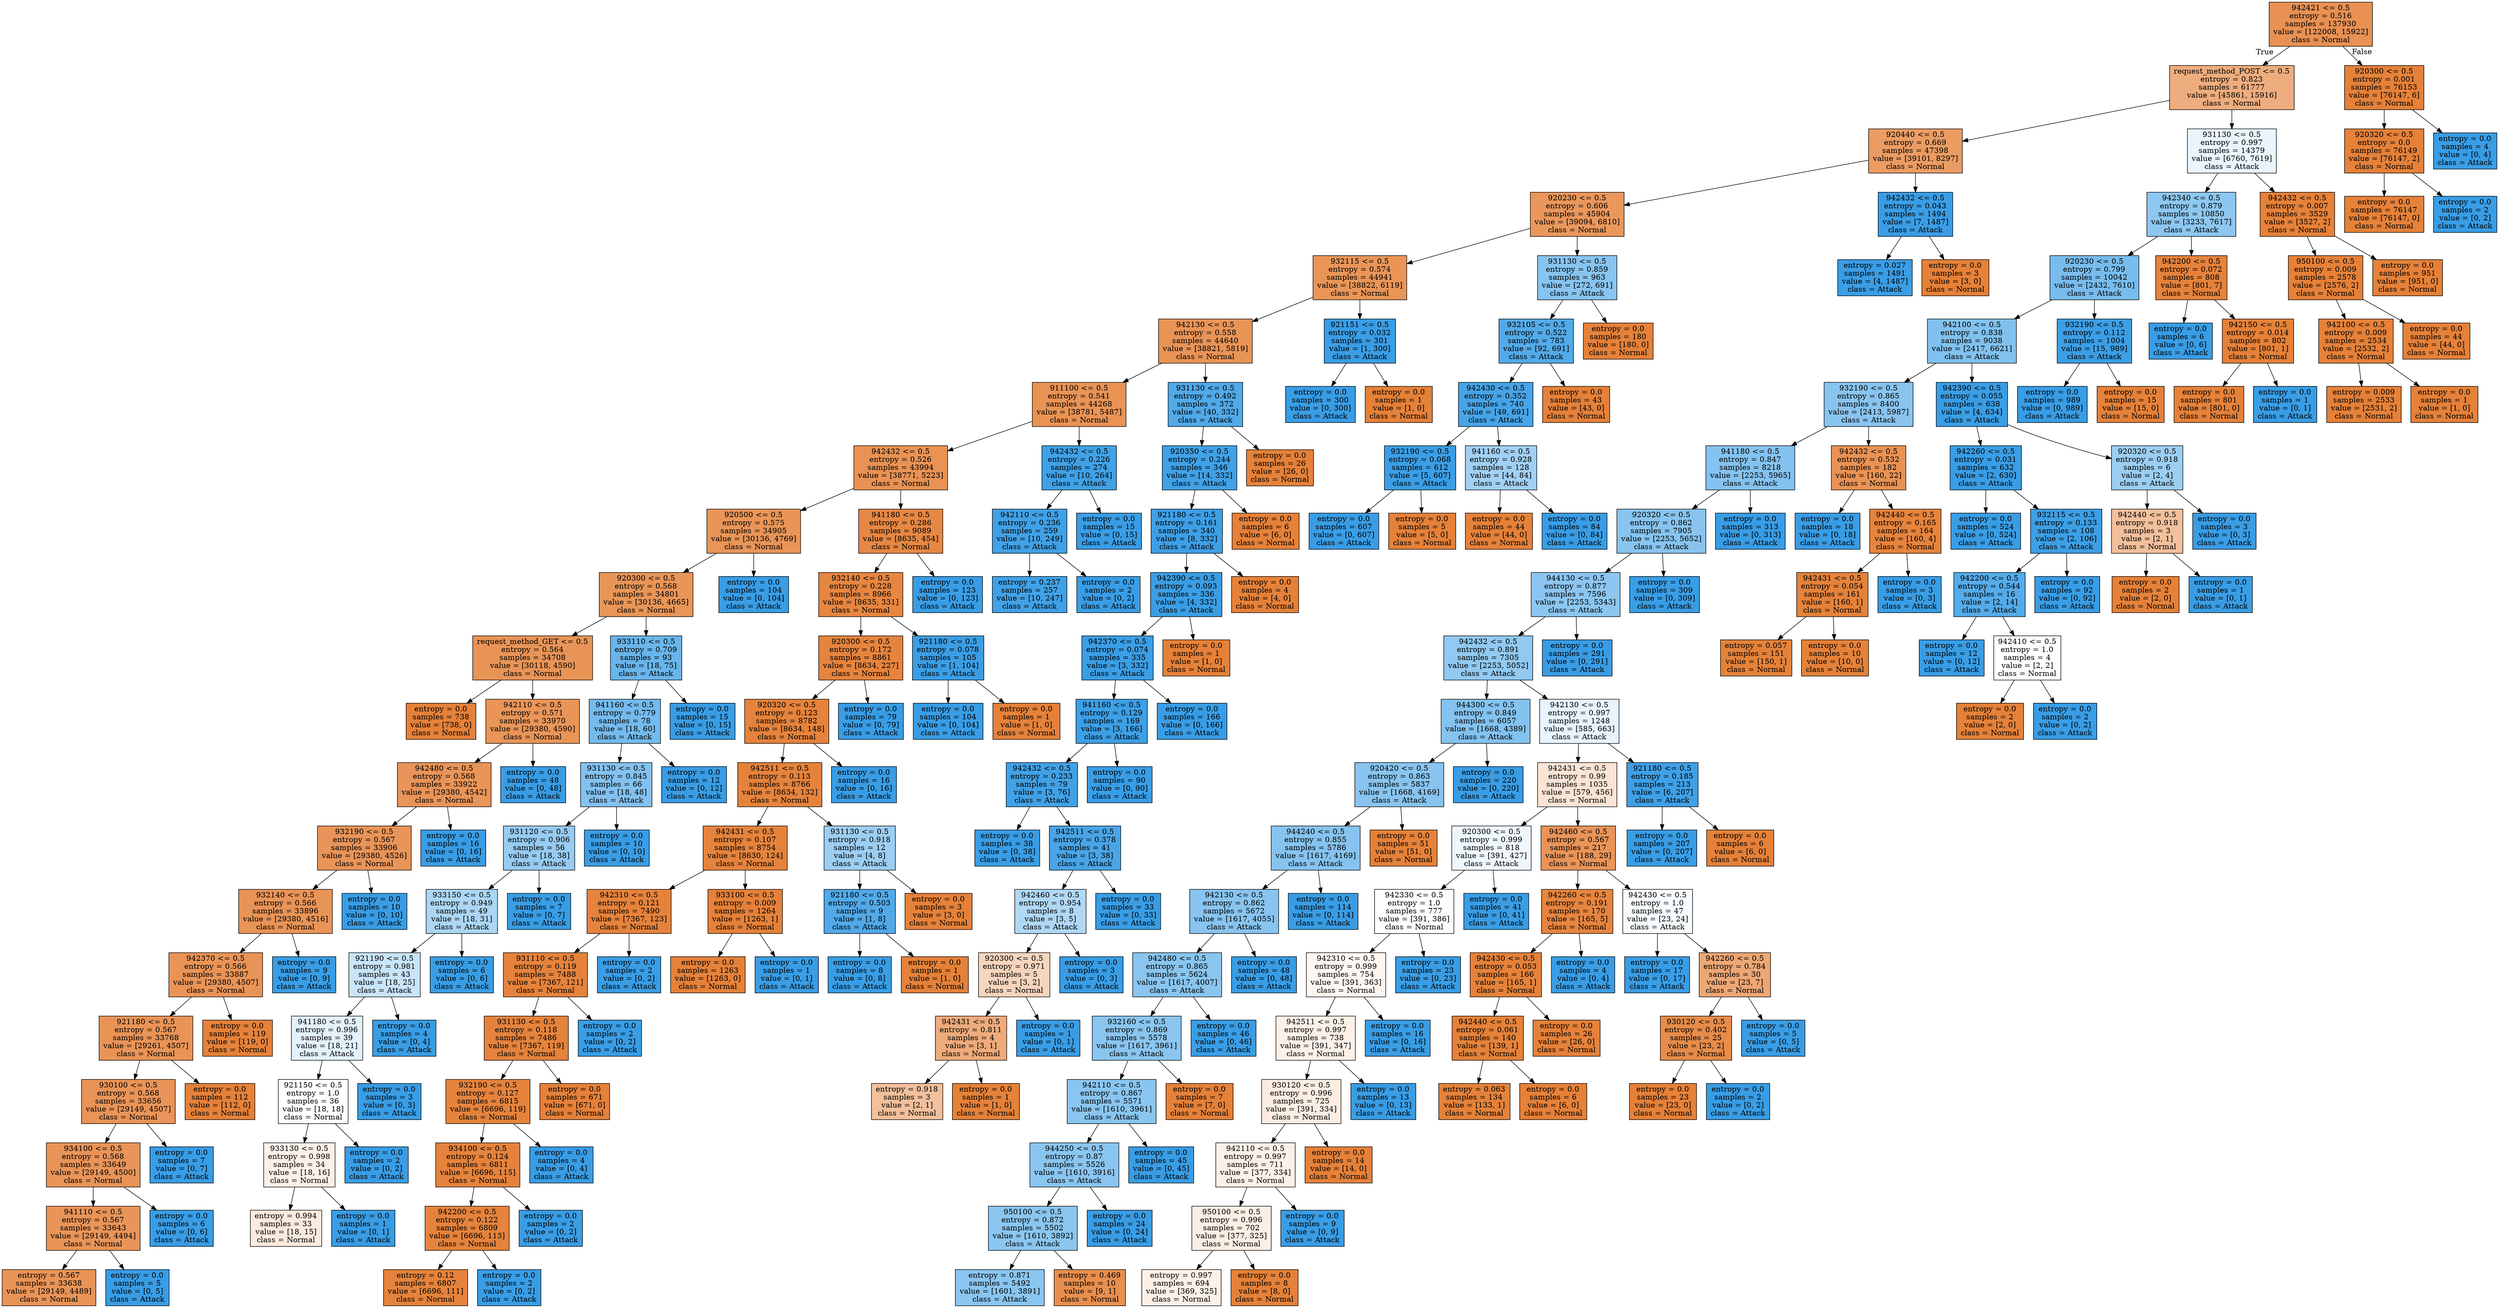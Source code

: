 digraph Tree {
node [shape=box, style="filled", color="black"] ;
0 [label="942421 <= 0.5\nentropy = 0.516\nsamples = 137930\nvalue = [122008, 15922]\nclass = Normal", fillcolor="#e89153"] ;
1 [label="request_method_POST <= 0.5\nentropy = 0.823\nsamples = 61777\nvalue = [45861, 15916]\nclass = Normal", fillcolor="#eead7e"] ;
0 -> 1 [labeldistance=2.5, labelangle=45, headlabel="True"] ;
2 [label="920440 <= 0.5\nentropy = 0.669\nsamples = 47398\nvalue = [39101, 8297]\nclass = Normal", fillcolor="#eb9c63"] ;
1 -> 2 ;
3 [label="920230 <= 0.5\nentropy = 0.606\nsamples = 45904\nvalue = [39094, 6810]\nclass = Normal", fillcolor="#ea975b"] ;
2 -> 3 ;
4 [label="932115 <= 0.5\nentropy = 0.574\nsamples = 44941\nvalue = [38822, 6119]\nclass = Normal", fillcolor="#e99558"] ;
3 -> 4 ;
5 [label="942130 <= 0.5\nentropy = 0.558\nsamples = 44640\nvalue = [38821, 5819]\nclass = Normal", fillcolor="#e99457"] ;
4 -> 5 ;
6 [label="911100 <= 0.5\nentropy = 0.541\nsamples = 44268\nvalue = [38781, 5487]\nclass = Normal", fillcolor="#e99355"] ;
5 -> 6 ;
7 [label="942432 <= 0.5\nentropy = 0.526\nsamples = 43994\nvalue = [38771, 5223]\nclass = Normal", fillcolor="#e99254"] ;
6 -> 7 ;
8 [label="920500 <= 0.5\nentropy = 0.575\nsamples = 34905\nvalue = [30136, 4769]\nclass = Normal", fillcolor="#e99558"] ;
7 -> 8 ;
9 [label="920300 <= 0.5\nentropy = 0.568\nsamples = 34801\nvalue = [30136, 4665]\nclass = Normal", fillcolor="#e99558"] ;
8 -> 9 ;
10 [label="request_method_GET <= 0.5\nentropy = 0.564\nsamples = 34708\nvalue = [30118, 4590]\nclass = Normal", fillcolor="#e99457"] ;
9 -> 10 ;
11 [label="entropy = 0.0\nsamples = 738\nvalue = [738, 0]\nclass = Normal", fillcolor="#e58139"] ;
10 -> 11 ;
12 [label="942110 <= 0.5\nentropy = 0.571\nsamples = 33970\nvalue = [29380, 4590]\nclass = Normal", fillcolor="#e99558"] ;
10 -> 12 ;
13 [label="942480 <= 0.5\nentropy = 0.568\nsamples = 33922\nvalue = [29380, 4542]\nclass = Normal", fillcolor="#e99458"] ;
12 -> 13 ;
14 [label="932190 <= 0.5\nentropy = 0.567\nsamples = 33906\nvalue = [29380, 4526]\nclass = Normal", fillcolor="#e99458"] ;
13 -> 14 ;
15 [label="932140 <= 0.5\nentropy = 0.566\nsamples = 33896\nvalue = [29380, 4516]\nclass = Normal", fillcolor="#e99457"] ;
14 -> 15 ;
16 [label="942370 <= 0.5\nentropy = 0.566\nsamples = 33887\nvalue = [29380, 4507]\nclass = Normal", fillcolor="#e99457"] ;
15 -> 16 ;
17 [label="921180 <= 0.5\nentropy = 0.567\nsamples = 33768\nvalue = [29261, 4507]\nclass = Normal", fillcolor="#e99457"] ;
16 -> 17 ;
18 [label="930100 <= 0.5\nentropy = 0.568\nsamples = 33656\nvalue = [29149, 4507]\nclass = Normal", fillcolor="#e99458"] ;
17 -> 18 ;
19 [label="934100 <= 0.5\nentropy = 0.568\nsamples = 33649\nvalue = [29149, 4500]\nclass = Normal", fillcolor="#e99458"] ;
18 -> 19 ;
20 [label="941110 <= 0.5\nentropy = 0.567\nsamples = 33643\nvalue = [29149, 4494]\nclass = Normal", fillcolor="#e99458"] ;
19 -> 20 ;
21 [label="entropy = 0.567\nsamples = 33638\nvalue = [29149, 4489]\nclass = Normal", fillcolor="#e99457"] ;
20 -> 21 ;
22 [label="entropy = 0.0\nsamples = 5\nvalue = [0, 5]\nclass = Attack", fillcolor="#399de5"] ;
20 -> 22 ;
23 [label="entropy = 0.0\nsamples = 6\nvalue = [0, 6]\nclass = Attack", fillcolor="#399de5"] ;
19 -> 23 ;
24 [label="entropy = 0.0\nsamples = 7\nvalue = [0, 7]\nclass = Attack", fillcolor="#399de5"] ;
18 -> 24 ;
25 [label="entropy = 0.0\nsamples = 112\nvalue = [112, 0]\nclass = Normal", fillcolor="#e58139"] ;
17 -> 25 ;
26 [label="entropy = 0.0\nsamples = 119\nvalue = [119, 0]\nclass = Normal", fillcolor="#e58139"] ;
16 -> 26 ;
27 [label="entropy = 0.0\nsamples = 9\nvalue = [0, 9]\nclass = Attack", fillcolor="#399de5"] ;
15 -> 27 ;
28 [label="entropy = 0.0\nsamples = 10\nvalue = [0, 10]\nclass = Attack", fillcolor="#399de5"] ;
14 -> 28 ;
29 [label="entropy = 0.0\nsamples = 16\nvalue = [0, 16]\nclass = Attack", fillcolor="#399de5"] ;
13 -> 29 ;
30 [label="entropy = 0.0\nsamples = 48\nvalue = [0, 48]\nclass = Attack", fillcolor="#399de5"] ;
12 -> 30 ;
31 [label="933110 <= 0.5\nentropy = 0.709\nsamples = 93\nvalue = [18, 75]\nclass = Attack", fillcolor="#69b5eb"] ;
9 -> 31 ;
32 [label="941160 <= 0.5\nentropy = 0.779\nsamples = 78\nvalue = [18, 60]\nclass = Attack", fillcolor="#74baed"] ;
31 -> 32 ;
33 [label="931130 <= 0.5\nentropy = 0.845\nsamples = 66\nvalue = [18, 48]\nclass = Attack", fillcolor="#83c2ef"] ;
32 -> 33 ;
34 [label="931120 <= 0.5\nentropy = 0.906\nsamples = 56\nvalue = [18, 38]\nclass = Attack", fillcolor="#97cbf1"] ;
33 -> 34 ;
35 [label="933150 <= 0.5\nentropy = 0.949\nsamples = 49\nvalue = [18, 31]\nclass = Attack", fillcolor="#acd6f4"] ;
34 -> 35 ;
36 [label="921190 <= 0.5\nentropy = 0.981\nsamples = 43\nvalue = [18, 25]\nclass = Attack", fillcolor="#c8e4f8"] ;
35 -> 36 ;
37 [label="941180 <= 0.5\nentropy = 0.996\nsamples = 39\nvalue = [18, 21]\nclass = Attack", fillcolor="#e3f1fb"] ;
36 -> 37 ;
38 [label="921150 <= 0.5\nentropy = 1.0\nsamples = 36\nvalue = [18, 18]\nclass = Normal", fillcolor="#ffffff"] ;
37 -> 38 ;
39 [label="933130 <= 0.5\nentropy = 0.998\nsamples = 34\nvalue = [18, 16]\nclass = Normal", fillcolor="#fcf1e9"] ;
38 -> 39 ;
40 [label="entropy = 0.994\nsamples = 33\nvalue = [18, 15]\nclass = Normal", fillcolor="#fbeade"] ;
39 -> 40 ;
41 [label="entropy = 0.0\nsamples = 1\nvalue = [0, 1]\nclass = Attack", fillcolor="#399de5"] ;
39 -> 41 ;
42 [label="entropy = 0.0\nsamples = 2\nvalue = [0, 2]\nclass = Attack", fillcolor="#399de5"] ;
38 -> 42 ;
43 [label="entropy = 0.0\nsamples = 3\nvalue = [0, 3]\nclass = Attack", fillcolor="#399de5"] ;
37 -> 43 ;
44 [label="entropy = 0.0\nsamples = 4\nvalue = [0, 4]\nclass = Attack", fillcolor="#399de5"] ;
36 -> 44 ;
45 [label="entropy = 0.0\nsamples = 6\nvalue = [0, 6]\nclass = Attack", fillcolor="#399de5"] ;
35 -> 45 ;
46 [label="entropy = 0.0\nsamples = 7\nvalue = [0, 7]\nclass = Attack", fillcolor="#399de5"] ;
34 -> 46 ;
47 [label="entropy = 0.0\nsamples = 10\nvalue = [0, 10]\nclass = Attack", fillcolor="#399de5"] ;
33 -> 47 ;
48 [label="entropy = 0.0\nsamples = 12\nvalue = [0, 12]\nclass = Attack", fillcolor="#399de5"] ;
32 -> 48 ;
49 [label="entropy = 0.0\nsamples = 15\nvalue = [0, 15]\nclass = Attack", fillcolor="#399de5"] ;
31 -> 49 ;
50 [label="entropy = 0.0\nsamples = 104\nvalue = [0, 104]\nclass = Attack", fillcolor="#399de5"] ;
8 -> 50 ;
51 [label="941180 <= 0.5\nentropy = 0.286\nsamples = 9089\nvalue = [8635, 454]\nclass = Normal", fillcolor="#e68843"] ;
7 -> 51 ;
52 [label="932140 <= 0.5\nentropy = 0.228\nsamples = 8966\nvalue = [8635, 331]\nclass = Normal", fillcolor="#e68641"] ;
51 -> 52 ;
53 [label="920300 <= 0.5\nentropy = 0.172\nsamples = 8861\nvalue = [8634, 227]\nclass = Normal", fillcolor="#e6843e"] ;
52 -> 53 ;
54 [label="920320 <= 0.5\nentropy = 0.123\nsamples = 8782\nvalue = [8634, 148]\nclass = Normal", fillcolor="#e5833c"] ;
53 -> 54 ;
55 [label="942511 <= 0.5\nentropy = 0.113\nsamples = 8766\nvalue = [8634, 132]\nclass = Normal", fillcolor="#e5833c"] ;
54 -> 55 ;
56 [label="942431 <= 0.5\nentropy = 0.107\nsamples = 8754\nvalue = [8630, 124]\nclass = Normal", fillcolor="#e5833c"] ;
55 -> 56 ;
57 [label="942310 <= 0.5\nentropy = 0.121\nsamples = 7490\nvalue = [7367, 123]\nclass = Normal", fillcolor="#e5833c"] ;
56 -> 57 ;
58 [label="931110 <= 0.5\nentropy = 0.119\nsamples = 7488\nvalue = [7367, 121]\nclass = Normal", fillcolor="#e5833c"] ;
57 -> 58 ;
59 [label="931130 <= 0.5\nentropy = 0.118\nsamples = 7486\nvalue = [7367, 119]\nclass = Normal", fillcolor="#e5833c"] ;
58 -> 59 ;
60 [label="932190 <= 0.5\nentropy = 0.127\nsamples = 6815\nvalue = [6696, 119]\nclass = Normal", fillcolor="#e5833d"] ;
59 -> 60 ;
61 [label="934100 <= 0.5\nentropy = 0.124\nsamples = 6811\nvalue = [6696, 115]\nclass = Normal", fillcolor="#e5833c"] ;
60 -> 61 ;
62 [label="942200 <= 0.5\nentropy = 0.122\nsamples = 6809\nvalue = [6696, 113]\nclass = Normal", fillcolor="#e5833c"] ;
61 -> 62 ;
63 [label="entropy = 0.12\nsamples = 6807\nvalue = [6696, 111]\nclass = Normal", fillcolor="#e5833c"] ;
62 -> 63 ;
64 [label="entropy = 0.0\nsamples = 2\nvalue = [0, 2]\nclass = Attack", fillcolor="#399de5"] ;
62 -> 64 ;
65 [label="entropy = 0.0\nsamples = 2\nvalue = [0, 2]\nclass = Attack", fillcolor="#399de5"] ;
61 -> 65 ;
66 [label="entropy = 0.0\nsamples = 4\nvalue = [0, 4]\nclass = Attack", fillcolor="#399de5"] ;
60 -> 66 ;
67 [label="entropy = 0.0\nsamples = 671\nvalue = [671, 0]\nclass = Normal", fillcolor="#e58139"] ;
59 -> 67 ;
68 [label="entropy = 0.0\nsamples = 2\nvalue = [0, 2]\nclass = Attack", fillcolor="#399de5"] ;
58 -> 68 ;
69 [label="entropy = 0.0\nsamples = 2\nvalue = [0, 2]\nclass = Attack", fillcolor="#399de5"] ;
57 -> 69 ;
70 [label="933100 <= 0.5\nentropy = 0.009\nsamples = 1264\nvalue = [1263, 1]\nclass = Normal", fillcolor="#e58139"] ;
56 -> 70 ;
71 [label="entropy = 0.0\nsamples = 1263\nvalue = [1263, 0]\nclass = Normal", fillcolor="#e58139"] ;
70 -> 71 ;
72 [label="entropy = 0.0\nsamples = 1\nvalue = [0, 1]\nclass = Attack", fillcolor="#399de5"] ;
70 -> 72 ;
73 [label="931130 <= 0.5\nentropy = 0.918\nsamples = 12\nvalue = [4, 8]\nclass = Attack", fillcolor="#9ccef2"] ;
55 -> 73 ;
74 [label="921180 <= 0.5\nentropy = 0.503\nsamples = 9\nvalue = [1, 8]\nclass = Attack", fillcolor="#52a9e8"] ;
73 -> 74 ;
75 [label="entropy = 0.0\nsamples = 8\nvalue = [0, 8]\nclass = Attack", fillcolor="#399de5"] ;
74 -> 75 ;
76 [label="entropy = 0.0\nsamples = 1\nvalue = [1, 0]\nclass = Normal", fillcolor="#e58139"] ;
74 -> 76 ;
77 [label="entropy = 0.0\nsamples = 3\nvalue = [3, 0]\nclass = Normal", fillcolor="#e58139"] ;
73 -> 77 ;
78 [label="entropy = 0.0\nsamples = 16\nvalue = [0, 16]\nclass = Attack", fillcolor="#399de5"] ;
54 -> 78 ;
79 [label="entropy = 0.0\nsamples = 79\nvalue = [0, 79]\nclass = Attack", fillcolor="#399de5"] ;
53 -> 79 ;
80 [label="921180 <= 0.5\nentropy = 0.078\nsamples = 105\nvalue = [1, 104]\nclass = Attack", fillcolor="#3b9ee5"] ;
52 -> 80 ;
81 [label="entropy = 0.0\nsamples = 104\nvalue = [0, 104]\nclass = Attack", fillcolor="#399de5"] ;
80 -> 81 ;
82 [label="entropy = 0.0\nsamples = 1\nvalue = [1, 0]\nclass = Normal", fillcolor="#e58139"] ;
80 -> 82 ;
83 [label="entropy = 0.0\nsamples = 123\nvalue = [0, 123]\nclass = Attack", fillcolor="#399de5"] ;
51 -> 83 ;
84 [label="942432 <= 0.5\nentropy = 0.226\nsamples = 274\nvalue = [10, 264]\nclass = Attack", fillcolor="#40a1e6"] ;
6 -> 84 ;
85 [label="942110 <= 0.5\nentropy = 0.236\nsamples = 259\nvalue = [10, 249]\nclass = Attack", fillcolor="#41a1e6"] ;
84 -> 85 ;
86 [label="entropy = 0.237\nsamples = 257\nvalue = [10, 247]\nclass = Attack", fillcolor="#41a1e6"] ;
85 -> 86 ;
87 [label="entropy = 0.0\nsamples = 2\nvalue = [0, 2]\nclass = Attack", fillcolor="#399de5"] ;
85 -> 87 ;
88 [label="entropy = 0.0\nsamples = 15\nvalue = [0, 15]\nclass = Attack", fillcolor="#399de5"] ;
84 -> 88 ;
89 [label="931130 <= 0.5\nentropy = 0.492\nsamples = 372\nvalue = [40, 332]\nclass = Attack", fillcolor="#51a9e8"] ;
5 -> 89 ;
90 [label="920350 <= 0.5\nentropy = 0.244\nsamples = 346\nvalue = [14, 332]\nclass = Attack", fillcolor="#41a1e6"] ;
89 -> 90 ;
91 [label="921180 <= 0.5\nentropy = 0.161\nsamples = 340\nvalue = [8, 332]\nclass = Attack", fillcolor="#3e9fe6"] ;
90 -> 91 ;
92 [label="942390 <= 0.5\nentropy = 0.093\nsamples = 336\nvalue = [4, 332]\nclass = Attack", fillcolor="#3b9ee5"] ;
91 -> 92 ;
93 [label="942370 <= 0.5\nentropy = 0.074\nsamples = 335\nvalue = [3, 332]\nclass = Attack", fillcolor="#3b9ee5"] ;
92 -> 93 ;
94 [label="941160 <= 0.5\nentropy = 0.129\nsamples = 169\nvalue = [3, 166]\nclass = Attack", fillcolor="#3d9fe5"] ;
93 -> 94 ;
95 [label="942432 <= 0.5\nentropy = 0.233\nsamples = 79\nvalue = [3, 76]\nclass = Attack", fillcolor="#41a1e6"] ;
94 -> 95 ;
96 [label="entropy = 0.0\nsamples = 38\nvalue = [0, 38]\nclass = Attack", fillcolor="#399de5"] ;
95 -> 96 ;
97 [label="942511 <= 0.5\nentropy = 0.378\nsamples = 41\nvalue = [3, 38]\nclass = Attack", fillcolor="#49a5e7"] ;
95 -> 97 ;
98 [label="942460 <= 0.5\nentropy = 0.954\nsamples = 8\nvalue = [3, 5]\nclass = Attack", fillcolor="#b0d8f5"] ;
97 -> 98 ;
99 [label="920300 <= 0.5\nentropy = 0.971\nsamples = 5\nvalue = [3, 2]\nclass = Normal", fillcolor="#f6d5bd"] ;
98 -> 99 ;
100 [label="942431 <= 0.5\nentropy = 0.811\nsamples = 4\nvalue = [3, 1]\nclass = Normal", fillcolor="#eeab7b"] ;
99 -> 100 ;
101 [label="entropy = 0.918\nsamples = 3\nvalue = [2, 1]\nclass = Normal", fillcolor="#f2c09c"] ;
100 -> 101 ;
102 [label="entropy = 0.0\nsamples = 1\nvalue = [1, 0]\nclass = Normal", fillcolor="#e58139"] ;
100 -> 102 ;
103 [label="entropy = 0.0\nsamples = 1\nvalue = [0, 1]\nclass = Attack", fillcolor="#399de5"] ;
99 -> 103 ;
104 [label="entropy = 0.0\nsamples = 3\nvalue = [0, 3]\nclass = Attack", fillcolor="#399de5"] ;
98 -> 104 ;
105 [label="entropy = 0.0\nsamples = 33\nvalue = [0, 33]\nclass = Attack", fillcolor="#399de5"] ;
97 -> 105 ;
106 [label="entropy = 0.0\nsamples = 90\nvalue = [0, 90]\nclass = Attack", fillcolor="#399de5"] ;
94 -> 106 ;
107 [label="entropy = 0.0\nsamples = 166\nvalue = [0, 166]\nclass = Attack", fillcolor="#399de5"] ;
93 -> 107 ;
108 [label="entropy = 0.0\nsamples = 1\nvalue = [1, 0]\nclass = Normal", fillcolor="#e58139"] ;
92 -> 108 ;
109 [label="entropy = 0.0\nsamples = 4\nvalue = [4, 0]\nclass = Normal", fillcolor="#e58139"] ;
91 -> 109 ;
110 [label="entropy = 0.0\nsamples = 6\nvalue = [6, 0]\nclass = Normal", fillcolor="#e58139"] ;
90 -> 110 ;
111 [label="entropy = 0.0\nsamples = 26\nvalue = [26, 0]\nclass = Normal", fillcolor="#e58139"] ;
89 -> 111 ;
112 [label="921151 <= 0.5\nentropy = 0.032\nsamples = 301\nvalue = [1, 300]\nclass = Attack", fillcolor="#3a9de5"] ;
4 -> 112 ;
113 [label="entropy = 0.0\nsamples = 300\nvalue = [0, 300]\nclass = Attack", fillcolor="#399de5"] ;
112 -> 113 ;
114 [label="entropy = 0.0\nsamples = 1\nvalue = [1, 0]\nclass = Normal", fillcolor="#e58139"] ;
112 -> 114 ;
115 [label="931130 <= 0.5\nentropy = 0.859\nsamples = 963\nvalue = [272, 691]\nclass = Attack", fillcolor="#87c4ef"] ;
3 -> 115 ;
116 [label="932105 <= 0.5\nentropy = 0.522\nsamples = 783\nvalue = [92, 691]\nclass = Attack", fillcolor="#53aae8"] ;
115 -> 116 ;
117 [label="942430 <= 0.5\nentropy = 0.352\nsamples = 740\nvalue = [49, 691]\nclass = Attack", fillcolor="#47a4e7"] ;
116 -> 117 ;
118 [label="932190 <= 0.5\nentropy = 0.068\nsamples = 612\nvalue = [5, 607]\nclass = Attack", fillcolor="#3b9ee5"] ;
117 -> 118 ;
119 [label="entropy = 0.0\nsamples = 607\nvalue = [0, 607]\nclass = Attack", fillcolor="#399de5"] ;
118 -> 119 ;
120 [label="entropy = 0.0\nsamples = 5\nvalue = [5, 0]\nclass = Normal", fillcolor="#e58139"] ;
118 -> 120 ;
121 [label="941160 <= 0.5\nentropy = 0.928\nsamples = 128\nvalue = [44, 84]\nclass = Attack", fillcolor="#a1d0f3"] ;
117 -> 121 ;
122 [label="entropy = 0.0\nsamples = 44\nvalue = [44, 0]\nclass = Normal", fillcolor="#e58139"] ;
121 -> 122 ;
123 [label="entropy = 0.0\nsamples = 84\nvalue = [0, 84]\nclass = Attack", fillcolor="#399de5"] ;
121 -> 123 ;
124 [label="entropy = 0.0\nsamples = 43\nvalue = [43, 0]\nclass = Normal", fillcolor="#e58139"] ;
116 -> 124 ;
125 [label="entropy = 0.0\nsamples = 180\nvalue = [180, 0]\nclass = Normal", fillcolor="#e58139"] ;
115 -> 125 ;
126 [label="942432 <= 0.5\nentropy = 0.043\nsamples = 1494\nvalue = [7, 1487]\nclass = Attack", fillcolor="#3a9de5"] ;
2 -> 126 ;
127 [label="entropy = 0.027\nsamples = 1491\nvalue = [4, 1487]\nclass = Attack", fillcolor="#3a9de5"] ;
126 -> 127 ;
128 [label="entropy = 0.0\nsamples = 3\nvalue = [3, 0]\nclass = Normal", fillcolor="#e58139"] ;
126 -> 128 ;
129 [label="931130 <= 0.5\nentropy = 0.997\nsamples = 14379\nvalue = [6760, 7619]\nclass = Attack", fillcolor="#e9f4fc"] ;
1 -> 129 ;
130 [label="942340 <= 0.5\nentropy = 0.879\nsamples = 10850\nvalue = [3233, 7617]\nclass = Attack", fillcolor="#8dc7f0"] ;
129 -> 130 ;
131 [label="920230 <= 0.5\nentropy = 0.799\nsamples = 10042\nvalue = [2432, 7610]\nclass = Attack", fillcolor="#78bced"] ;
130 -> 131 ;
132 [label="942100 <= 0.5\nentropy = 0.838\nsamples = 9038\nvalue = [2417, 6621]\nclass = Attack", fillcolor="#81c1ee"] ;
131 -> 132 ;
133 [label="932190 <= 0.5\nentropy = 0.865\nsamples = 8400\nvalue = [2413, 5987]\nclass = Attack", fillcolor="#89c4ef"] ;
132 -> 133 ;
134 [label="941180 <= 0.5\nentropy = 0.847\nsamples = 8218\nvalue = [2253, 5965]\nclass = Attack", fillcolor="#84c2ef"] ;
133 -> 134 ;
135 [label="920320 <= 0.5\nentropy = 0.862\nsamples = 7905\nvalue = [2253, 5652]\nclass = Attack", fillcolor="#88c4ef"] ;
134 -> 135 ;
136 [label="944130 <= 0.5\nentropy = 0.877\nsamples = 7596\nvalue = [2253, 5343]\nclass = Attack", fillcolor="#8cc6f0"] ;
135 -> 136 ;
137 [label="942432 <= 0.5\nentropy = 0.891\nsamples = 7305\nvalue = [2253, 5052]\nclass = Attack", fillcolor="#91c9f1"] ;
136 -> 137 ;
138 [label="944300 <= 0.5\nentropy = 0.849\nsamples = 6057\nvalue = [1668, 4389]\nclass = Attack", fillcolor="#84c2ef"] ;
137 -> 138 ;
139 [label="920420 <= 0.5\nentropy = 0.863\nsamples = 5837\nvalue = [1668, 4169]\nclass = Attack", fillcolor="#88c4ef"] ;
138 -> 139 ;
140 [label="944240 <= 0.5\nentropy = 0.855\nsamples = 5786\nvalue = [1617, 4169]\nclass = Attack", fillcolor="#86c3ef"] ;
139 -> 140 ;
141 [label="942130 <= 0.5\nentropy = 0.862\nsamples = 5672\nvalue = [1617, 4055]\nclass = Attack", fillcolor="#88c4ef"] ;
140 -> 141 ;
142 [label="942480 <= 0.5\nentropy = 0.865\nsamples = 5624\nvalue = [1617, 4007]\nclass = Attack", fillcolor="#89c5ef"] ;
141 -> 142 ;
143 [label="932160 <= 0.5\nentropy = 0.869\nsamples = 5578\nvalue = [1617, 3961]\nclass = Attack", fillcolor="#8ac5f0"] ;
142 -> 143 ;
144 [label="942110 <= 0.5\nentropy = 0.867\nsamples = 5571\nvalue = [1610, 3961]\nclass = Attack", fillcolor="#89c5f0"] ;
143 -> 144 ;
145 [label="944250 <= 0.5\nentropy = 0.87\nsamples = 5526\nvalue = [1610, 3916]\nclass = Attack", fillcolor="#8ac5f0"] ;
144 -> 145 ;
146 [label="950100 <= 0.5\nentropy = 0.872\nsamples = 5502\nvalue = [1610, 3892]\nclass = Attack", fillcolor="#8bc6f0"] ;
145 -> 146 ;
147 [label="entropy = 0.871\nsamples = 5492\nvalue = [1601, 3891]\nclass = Attack", fillcolor="#8ac5f0"] ;
146 -> 147 ;
148 [label="entropy = 0.469\nsamples = 10\nvalue = [9, 1]\nclass = Normal", fillcolor="#e88f4f"] ;
146 -> 148 ;
149 [label="entropy = 0.0\nsamples = 24\nvalue = [0, 24]\nclass = Attack", fillcolor="#399de5"] ;
145 -> 149 ;
150 [label="entropy = 0.0\nsamples = 45\nvalue = [0, 45]\nclass = Attack", fillcolor="#399de5"] ;
144 -> 150 ;
151 [label="entropy = 0.0\nsamples = 7\nvalue = [7, 0]\nclass = Normal", fillcolor="#e58139"] ;
143 -> 151 ;
152 [label="entropy = 0.0\nsamples = 46\nvalue = [0, 46]\nclass = Attack", fillcolor="#399de5"] ;
142 -> 152 ;
153 [label="entropy = 0.0\nsamples = 48\nvalue = [0, 48]\nclass = Attack", fillcolor="#399de5"] ;
141 -> 153 ;
154 [label="entropy = 0.0\nsamples = 114\nvalue = [0, 114]\nclass = Attack", fillcolor="#399de5"] ;
140 -> 154 ;
155 [label="entropy = 0.0\nsamples = 51\nvalue = [51, 0]\nclass = Normal", fillcolor="#e58139"] ;
139 -> 155 ;
156 [label="entropy = 0.0\nsamples = 220\nvalue = [0, 220]\nclass = Attack", fillcolor="#399de5"] ;
138 -> 156 ;
157 [label="942130 <= 0.5\nentropy = 0.997\nsamples = 1248\nvalue = [585, 663]\nclass = Attack", fillcolor="#e8f3fc"] ;
137 -> 157 ;
158 [label="942431 <= 0.5\nentropy = 0.99\nsamples = 1035\nvalue = [579, 456]\nclass = Normal", fillcolor="#f9e4d5"] ;
157 -> 158 ;
159 [label="920300 <= 0.5\nentropy = 0.999\nsamples = 818\nvalue = [391, 427]\nclass = Attack", fillcolor="#eef7fd"] ;
158 -> 159 ;
160 [label="942330 <= 0.5\nentropy = 1.0\nsamples = 777\nvalue = [391, 386]\nclass = Normal", fillcolor="#fffdfc"] ;
159 -> 160 ;
161 [label="942310 <= 0.5\nentropy = 0.999\nsamples = 754\nvalue = [391, 363]\nclass = Normal", fillcolor="#fdf6f1"] ;
160 -> 161 ;
162 [label="942511 <= 0.5\nentropy = 0.997\nsamples = 738\nvalue = [391, 347]\nclass = Normal", fillcolor="#fcf1e9"] ;
161 -> 162 ;
163 [label="930120 <= 0.5\nentropy = 0.996\nsamples = 725\nvalue = [391, 334]\nclass = Normal", fillcolor="#fbede2"] ;
162 -> 163 ;
164 [label="942110 <= 0.5\nentropy = 0.997\nsamples = 711\nvalue = [377, 334]\nclass = Normal", fillcolor="#fcf1e8"] ;
163 -> 164 ;
165 [label="950100 <= 0.5\nentropy = 0.996\nsamples = 702\nvalue = [377, 325]\nclass = Normal", fillcolor="#fbeee4"] ;
164 -> 165 ;
166 [label="entropy = 0.997\nsamples = 694\nvalue = [369, 325]\nclass = Normal", fillcolor="#fcf0e7"] ;
165 -> 166 ;
167 [label="entropy = 0.0\nsamples = 8\nvalue = [8, 0]\nclass = Normal", fillcolor="#e58139"] ;
165 -> 167 ;
168 [label="entropy = 0.0\nsamples = 9\nvalue = [0, 9]\nclass = Attack", fillcolor="#399de5"] ;
164 -> 168 ;
169 [label="entropy = 0.0\nsamples = 14\nvalue = [14, 0]\nclass = Normal", fillcolor="#e58139"] ;
163 -> 169 ;
170 [label="entropy = 0.0\nsamples = 13\nvalue = [0, 13]\nclass = Attack", fillcolor="#399de5"] ;
162 -> 170 ;
171 [label="entropy = 0.0\nsamples = 16\nvalue = [0, 16]\nclass = Attack", fillcolor="#399de5"] ;
161 -> 171 ;
172 [label="entropy = 0.0\nsamples = 23\nvalue = [0, 23]\nclass = Attack", fillcolor="#399de5"] ;
160 -> 172 ;
173 [label="entropy = 0.0\nsamples = 41\nvalue = [0, 41]\nclass = Attack", fillcolor="#399de5"] ;
159 -> 173 ;
174 [label="942460 <= 0.5\nentropy = 0.567\nsamples = 217\nvalue = [188, 29]\nclass = Normal", fillcolor="#e99458"] ;
158 -> 174 ;
175 [label="942260 <= 0.5\nentropy = 0.191\nsamples = 170\nvalue = [165, 5]\nclass = Normal", fillcolor="#e6853f"] ;
174 -> 175 ;
176 [label="942430 <= 0.5\nentropy = 0.053\nsamples = 166\nvalue = [165, 1]\nclass = Normal", fillcolor="#e5823a"] ;
175 -> 176 ;
177 [label="942440 <= 0.5\nentropy = 0.061\nsamples = 140\nvalue = [139, 1]\nclass = Normal", fillcolor="#e5823a"] ;
176 -> 177 ;
178 [label="entropy = 0.063\nsamples = 134\nvalue = [133, 1]\nclass = Normal", fillcolor="#e5823a"] ;
177 -> 178 ;
179 [label="entropy = 0.0\nsamples = 6\nvalue = [6, 0]\nclass = Normal", fillcolor="#e58139"] ;
177 -> 179 ;
180 [label="entropy = 0.0\nsamples = 26\nvalue = [26, 0]\nclass = Normal", fillcolor="#e58139"] ;
176 -> 180 ;
181 [label="entropy = 0.0\nsamples = 4\nvalue = [0, 4]\nclass = Attack", fillcolor="#399de5"] ;
175 -> 181 ;
182 [label="942430 <= 0.5\nentropy = 1.0\nsamples = 47\nvalue = [23, 24]\nclass = Attack", fillcolor="#f7fbfe"] ;
174 -> 182 ;
183 [label="entropy = 0.0\nsamples = 17\nvalue = [0, 17]\nclass = Attack", fillcolor="#399de5"] ;
182 -> 183 ;
184 [label="942260 <= 0.5\nentropy = 0.784\nsamples = 30\nvalue = [23, 7]\nclass = Normal", fillcolor="#eda775"] ;
182 -> 184 ;
185 [label="930120 <= 0.5\nentropy = 0.402\nsamples = 25\nvalue = [23, 2]\nclass = Normal", fillcolor="#e78c4a"] ;
184 -> 185 ;
186 [label="entropy = 0.0\nsamples = 23\nvalue = [23, 0]\nclass = Normal", fillcolor="#e58139"] ;
185 -> 186 ;
187 [label="entropy = 0.0\nsamples = 2\nvalue = [0, 2]\nclass = Attack", fillcolor="#399de5"] ;
185 -> 187 ;
188 [label="entropy = 0.0\nsamples = 5\nvalue = [0, 5]\nclass = Attack", fillcolor="#399de5"] ;
184 -> 188 ;
189 [label="921180 <= 0.5\nentropy = 0.185\nsamples = 213\nvalue = [6, 207]\nclass = Attack", fillcolor="#3fa0e6"] ;
157 -> 189 ;
190 [label="entropy = 0.0\nsamples = 207\nvalue = [0, 207]\nclass = Attack", fillcolor="#399de5"] ;
189 -> 190 ;
191 [label="entropy = 0.0\nsamples = 6\nvalue = [6, 0]\nclass = Normal", fillcolor="#e58139"] ;
189 -> 191 ;
192 [label="entropy = 0.0\nsamples = 291\nvalue = [0, 291]\nclass = Attack", fillcolor="#399de5"] ;
136 -> 192 ;
193 [label="entropy = 0.0\nsamples = 309\nvalue = [0, 309]\nclass = Attack", fillcolor="#399de5"] ;
135 -> 193 ;
194 [label="entropy = 0.0\nsamples = 313\nvalue = [0, 313]\nclass = Attack", fillcolor="#399de5"] ;
134 -> 194 ;
195 [label="942432 <= 0.5\nentropy = 0.532\nsamples = 182\nvalue = [160, 22]\nclass = Normal", fillcolor="#e99254"] ;
133 -> 195 ;
196 [label="entropy = 0.0\nsamples = 18\nvalue = [0, 18]\nclass = Attack", fillcolor="#399de5"] ;
195 -> 196 ;
197 [label="942440 <= 0.5\nentropy = 0.165\nsamples = 164\nvalue = [160, 4]\nclass = Normal", fillcolor="#e6843e"] ;
195 -> 197 ;
198 [label="942431 <= 0.5\nentropy = 0.054\nsamples = 161\nvalue = [160, 1]\nclass = Normal", fillcolor="#e5823a"] ;
197 -> 198 ;
199 [label="entropy = 0.057\nsamples = 151\nvalue = [150, 1]\nclass = Normal", fillcolor="#e5823a"] ;
198 -> 199 ;
200 [label="entropy = 0.0\nsamples = 10\nvalue = [10, 0]\nclass = Normal", fillcolor="#e58139"] ;
198 -> 200 ;
201 [label="entropy = 0.0\nsamples = 3\nvalue = [0, 3]\nclass = Attack", fillcolor="#399de5"] ;
197 -> 201 ;
202 [label="942390 <= 0.5\nentropy = 0.055\nsamples = 638\nvalue = [4, 634]\nclass = Attack", fillcolor="#3a9ee5"] ;
132 -> 202 ;
203 [label="942260 <= 0.5\nentropy = 0.031\nsamples = 632\nvalue = [2, 630]\nclass = Attack", fillcolor="#3a9de5"] ;
202 -> 203 ;
204 [label="entropy = 0.0\nsamples = 524\nvalue = [0, 524]\nclass = Attack", fillcolor="#399de5"] ;
203 -> 204 ;
205 [label="932115 <= 0.5\nentropy = 0.133\nsamples = 108\nvalue = [2, 106]\nclass = Attack", fillcolor="#3d9fe5"] ;
203 -> 205 ;
206 [label="942200 <= 0.5\nentropy = 0.544\nsamples = 16\nvalue = [2, 14]\nclass = Attack", fillcolor="#55abe9"] ;
205 -> 206 ;
207 [label="entropy = 0.0\nsamples = 12\nvalue = [0, 12]\nclass = Attack", fillcolor="#399de5"] ;
206 -> 207 ;
208 [label="942410 <= 0.5\nentropy = 1.0\nsamples = 4\nvalue = [2, 2]\nclass = Normal", fillcolor="#ffffff"] ;
206 -> 208 ;
209 [label="entropy = 0.0\nsamples = 2\nvalue = [2, 0]\nclass = Normal", fillcolor="#e58139"] ;
208 -> 209 ;
210 [label="entropy = 0.0\nsamples = 2\nvalue = [0, 2]\nclass = Attack", fillcolor="#399de5"] ;
208 -> 210 ;
211 [label="entropy = 0.0\nsamples = 92\nvalue = [0, 92]\nclass = Attack", fillcolor="#399de5"] ;
205 -> 211 ;
212 [label="920320 <= 0.5\nentropy = 0.918\nsamples = 6\nvalue = [2, 4]\nclass = Attack", fillcolor="#9ccef2"] ;
202 -> 212 ;
213 [label="942440 <= 0.5\nentropy = 0.918\nsamples = 3\nvalue = [2, 1]\nclass = Normal", fillcolor="#f2c09c"] ;
212 -> 213 ;
214 [label="entropy = 0.0\nsamples = 2\nvalue = [2, 0]\nclass = Normal", fillcolor="#e58139"] ;
213 -> 214 ;
215 [label="entropy = 0.0\nsamples = 1\nvalue = [0, 1]\nclass = Attack", fillcolor="#399de5"] ;
213 -> 215 ;
216 [label="entropy = 0.0\nsamples = 3\nvalue = [0, 3]\nclass = Attack", fillcolor="#399de5"] ;
212 -> 216 ;
217 [label="932190 <= 0.5\nentropy = 0.112\nsamples = 1004\nvalue = [15, 989]\nclass = Attack", fillcolor="#3c9ee5"] ;
131 -> 217 ;
218 [label="entropy = 0.0\nsamples = 989\nvalue = [0, 989]\nclass = Attack", fillcolor="#399de5"] ;
217 -> 218 ;
219 [label="entropy = 0.0\nsamples = 15\nvalue = [15, 0]\nclass = Normal", fillcolor="#e58139"] ;
217 -> 219 ;
220 [label="942200 <= 0.5\nentropy = 0.072\nsamples = 808\nvalue = [801, 7]\nclass = Normal", fillcolor="#e5823b"] ;
130 -> 220 ;
221 [label="entropy = 0.0\nsamples = 6\nvalue = [0, 6]\nclass = Attack", fillcolor="#399de5"] ;
220 -> 221 ;
222 [label="942150 <= 0.5\nentropy = 0.014\nsamples = 802\nvalue = [801, 1]\nclass = Normal", fillcolor="#e58139"] ;
220 -> 222 ;
223 [label="entropy = 0.0\nsamples = 801\nvalue = [801, 0]\nclass = Normal", fillcolor="#e58139"] ;
222 -> 223 ;
224 [label="entropy = 0.0\nsamples = 1\nvalue = [0, 1]\nclass = Attack", fillcolor="#399de5"] ;
222 -> 224 ;
225 [label="942432 <= 0.5\nentropy = 0.007\nsamples = 3529\nvalue = [3527, 2]\nclass = Normal", fillcolor="#e58139"] ;
129 -> 225 ;
226 [label="950100 <= 0.5\nentropy = 0.009\nsamples = 2578\nvalue = [2576, 2]\nclass = Normal", fillcolor="#e58139"] ;
225 -> 226 ;
227 [label="942100 <= 0.5\nentropy = 0.009\nsamples = 2534\nvalue = [2532, 2]\nclass = Normal", fillcolor="#e58139"] ;
226 -> 227 ;
228 [label="entropy = 0.009\nsamples = 2533\nvalue = [2531, 2]\nclass = Normal", fillcolor="#e58139"] ;
227 -> 228 ;
229 [label="entropy = 0.0\nsamples = 1\nvalue = [1, 0]\nclass = Normal", fillcolor="#e58139"] ;
227 -> 229 ;
230 [label="entropy = 0.0\nsamples = 44\nvalue = [44, 0]\nclass = Normal", fillcolor="#e58139"] ;
226 -> 230 ;
231 [label="entropy = 0.0\nsamples = 951\nvalue = [951, 0]\nclass = Normal", fillcolor="#e58139"] ;
225 -> 231 ;
232 [label="920300 <= 0.5\nentropy = 0.001\nsamples = 76153\nvalue = [76147, 6]\nclass = Normal", fillcolor="#e58139"] ;
0 -> 232 [labeldistance=2.5, labelangle=-45, headlabel="False"] ;
233 [label="920320 <= 0.5\nentropy = 0.0\nsamples = 76149\nvalue = [76147, 2]\nclass = Normal", fillcolor="#e58139"] ;
232 -> 233 ;
234 [label="entropy = 0.0\nsamples = 76147\nvalue = [76147, 0]\nclass = Normal", fillcolor="#e58139"] ;
233 -> 234 ;
235 [label="entropy = 0.0\nsamples = 2\nvalue = [0, 2]\nclass = Attack", fillcolor="#399de5"] ;
233 -> 235 ;
236 [label="entropy = 0.0\nsamples = 4\nvalue = [0, 4]\nclass = Attack", fillcolor="#399de5"] ;
232 -> 236 ;
}